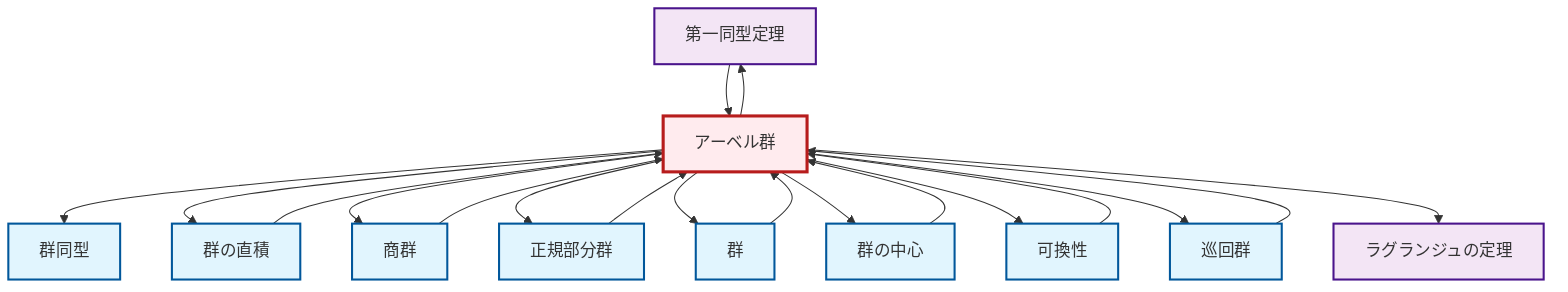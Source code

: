 graph TD
    classDef definition fill:#e1f5fe,stroke:#01579b,stroke-width:2px
    classDef theorem fill:#f3e5f5,stroke:#4a148c,stroke-width:2px
    classDef axiom fill:#fff3e0,stroke:#e65100,stroke-width:2px
    classDef example fill:#e8f5e9,stroke:#1b5e20,stroke-width:2px
    classDef current fill:#ffebee,stroke:#b71c1c,stroke-width:3px
    thm-first-isomorphism["第一同型定理"]:::theorem
    def-group["群"]:::definition
    thm-lagrange["ラグランジュの定理"]:::theorem
    def-isomorphism["群同型"]:::definition
    def-center-of-group["群の中心"]:::definition
    def-direct-product["群の直積"]:::definition
    def-cyclic-group["巡回群"]:::definition
    def-quotient-group["商群"]:::definition
    def-normal-subgroup["正規部分群"]:::definition
    def-abelian-group["アーベル群"]:::definition
    def-commutativity["可換性"]:::definition
    def-normal-subgroup --> def-abelian-group
    def-commutativity --> def-abelian-group
    def-quotient-group --> def-abelian-group
    def-abelian-group --> def-isomorphism
    def-cyclic-group --> def-abelian-group
    def-abelian-group --> def-direct-product
    def-center-of-group --> def-abelian-group
    def-abelian-group --> def-quotient-group
    def-abelian-group --> thm-first-isomorphism
    def-abelian-group --> def-normal-subgroup
    def-group --> def-abelian-group
    def-abelian-group --> def-group
    def-abelian-group --> def-center-of-group
    def-abelian-group --> def-commutativity
    thm-first-isomorphism --> def-abelian-group
    def-abelian-group --> def-cyclic-group
    def-direct-product --> def-abelian-group
    def-abelian-group --> thm-lagrange
    class def-abelian-group current